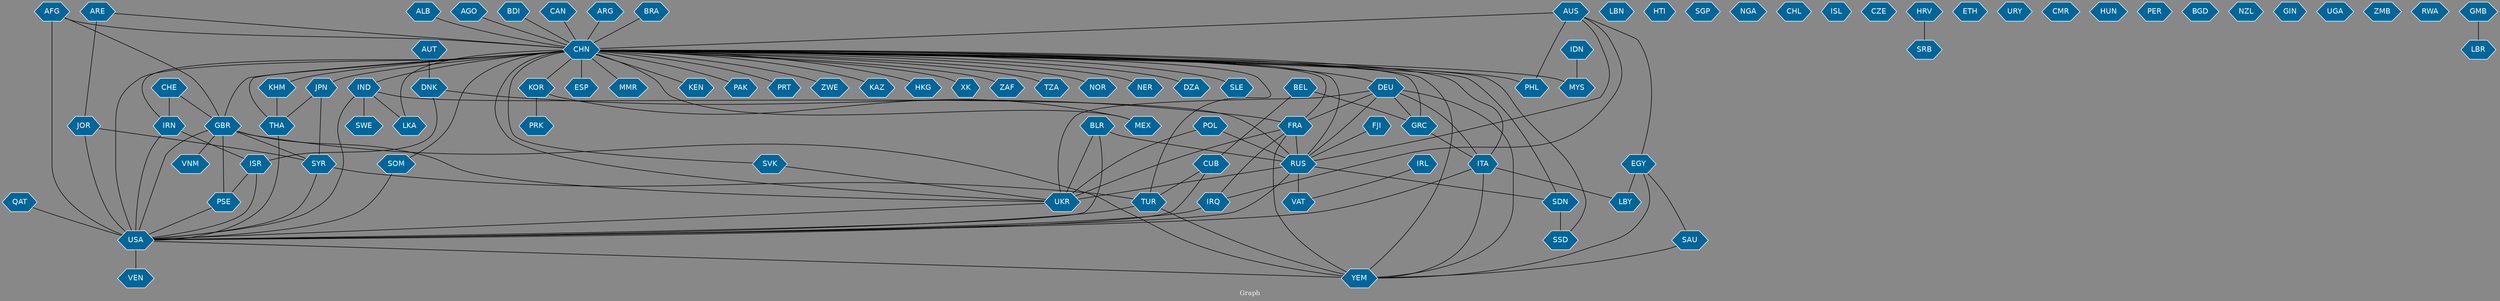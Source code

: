 // Countries together in item graph
graph {
	graph [bgcolor="#888888" fontcolor=white fontsize=12 label="Graph" outputorder=edgesfirst overlap=prism]
	node [color=white fillcolor="#006699" fontcolor=white fontname=Helvetica shape=hexagon style=filled]
	edge [arrowhead=open color=black fontcolor=white fontname=Courier fontsize=12]
		KOR [label=KOR]
		CHN [label=CHN]
		IRN [label=IRN]
		UKR [label=UKR]
		IRQ [label=IRQ]
		USA [label=USA]
		CAN [label=CAN]
		ESP [label=ESP]
		AFG [label=AFG]
		AUS [label=AUS]
		FRA [label=FRA]
		MEX [label=MEX]
		CUB [label=CUB]
		JOR [label=JOR]
		LKA [label=LKA]
		TUR [label=TUR]
		RUS [label=RUS]
		DEU [label=DEU]
		GRC [label=GRC]
		DNK [label=DNK]
		PSE [label=PSE]
		IND [label=IND]
		EGY [label=EGY]
		GBR [label=GBR]
		CHE [label=CHE]
		SYR [label=SYR]
		LBN [label=LBN]
		LBY [label=LBY]
		HTI [label=HTI]
		MMR [label=MMR]
		QAT [label=QAT]
		ARG [label=ARG]
		SGP [label=SGP]
		ARE [label=ARE]
		YEM [label=YEM]
		ITA [label=ITA]
		NGA [label=NGA]
		CHL [label=CHL]
		VEN [label=VEN]
		JPN [label=JPN]
		ISL [label=ISL]
		KEN [label=KEN]
		PHL [label=PHL]
		BLR [label=BLR]
		SVK [label=SVK]
		CZE [label=CZE]
		BRA [label=BRA]
		KHM [label=KHM]
		IDN [label=IDN]
		THA [label=THA]
		ALB [label=ALB]
		SRB [label=SRB]
		HRV [label=HRV]
		AGO [label=AGO]
		ETH [label=ETH]
		MYS [label=MYS]
		PAK [label=PAK]
		PRK [label=PRK]
		PRT [label=PRT]
		VAT [label=VAT]
		ISR [label=ISR]
		URY [label=URY]
		POL [label=POL]
		ZWE [label=ZWE]
		SDN [label=SDN]
		CMR [label=CMR]
		AUT [label=AUT]
		KAZ [label=KAZ]
		SAU [label=SAU]
		SWE [label=SWE]
		SOM [label=SOM]
		BEL [label=BEL]
		IRL [label=IRL]
		HKG [label=HKG]
		HUN [label=HUN]
		VNM [label=VNM]
		PER [label=PER]
		BGD [label=BGD]
		XK [label=XK]
		ZAF [label=ZAF]
		SSD [label=SSD]
		NZL [label=NZL]
		TZA [label=TZA]
		NOR [label=NOR]
		NER [label=NER]
		GIN [label=GIN]
		BDI [label=BDI]
		UGA [label=UGA]
		ZMB [label=ZMB]
		FJI [label=FJI]
		DZA [label=DZA]
		RWA [label=RWA]
		GMB [label=GMB]
		LBR [label=LBR]
		SLE [label=SLE]
			AUT -- DNK [weight=1]
			CHN -- NER [weight=1]
			IDN -- MYS [weight=2]
			SYR -- TUR [weight=4]
			CUB -- TUR [weight=1]
			SAU -- YEM [weight=1]
			GBR -- YEM [weight=1]
			CHN -- TZA [weight=1]
			CHN -- TUR [weight=2]
			CHN -- SVK [weight=1]
			ISR -- PSE [weight=2]
			IRL -- VAT [weight=1]
			FRA -- YEM [weight=1]
			AFG -- GBR [weight=1]
			JOR -- SYR [weight=1]
			CHN -- MEX [weight=1]
			KOR -- MEX [weight=1]
			BDI -- CHN [weight=1]
			BEL -- GRC [weight=1]
			CHN -- ZWE [weight=1]
			HRV -- SRB [weight=3]
			IRN -- ISR [weight=4]
			IND -- SWE [weight=1]
			GBR -- PSE [weight=1]
			CHN -- ZAF [weight=1]
			SDN -- SSD [weight=2]
			USA -- YEM [weight=2]
			DEU -- YEM [weight=1]
			TUR -- USA [weight=2]
			CHN -- ESP [weight=2]
			RUS -- SDN [weight=1]
			ARG -- CHN [weight=6]
			CHN -- SDN [weight=1]
			CHN -- GRC [weight=9]
			KOR -- PRK [weight=1]
			AUS -- EGY [weight=2]
			DEU -- RUS [weight=4]
			CHN -- USA [weight=31]
			JPN -- THA [weight=1]
			QAT -- USA [weight=1]
			FJI -- RUS [weight=1]
			CHN -- GBR [weight=8]
			CHN -- DZA [weight=1]
			EGY -- YEM [weight=1]
			CHN -- PRT [weight=1]
			BLR -- RUS [weight=1]
			IND -- USA [weight=1]
			DEU -- ITA [weight=1]
			CHN -- IND [weight=4]
			CHN -- XK [weight=1]
			AUS -- IRQ [weight=1]
			THA -- USA [weight=1]
			CAN -- CHN [weight=3]
			BLR -- UKR [weight=4]
			TUR -- YEM [weight=1]
			ARE -- JOR [weight=2]
			CHN -- KAZ [weight=1]
			CHN -- JPN [weight=4]
			BEL -- CUB [weight=1]
			UKR -- USA [weight=8]
			PSE -- USA [weight=1]
			CHN -- FRA [weight=2]
			ISR -- USA [weight=2]
			DEU -- GRC [weight=9]
			ALB -- CHN [weight=1]
			GBR -- SYR [weight=3]
			USA -- VEN [weight=2]
			DEU -- FRA [weight=5]
			CHN -- THA [weight=1]
			CHN -- SOM [weight=1]
			CHN -- KEN [weight=4]
			CHN -- LKA [weight=5]
			CHN -- KHM [weight=2]
			GMB -- LBR [weight=1]
			IND -- LKA [weight=2]
			KHM -- THA [weight=1]
			CHN -- MMR [weight=6]
			CHE -- IRN [weight=1]
			CHN -- ITA [weight=1]
			AGO -- CHN [weight=2]
			CHN -- SSD [weight=1]
			CHN -- PHL [weight=2]
			SOM -- USA [weight=1]
			CHN -- UKR [weight=2]
			RUS -- UKR [weight=14]
			ITA -- USA [weight=2]
			JOR -- USA [weight=2]
			FRA -- RUS [weight=4]
			IRN -- USA [weight=2]
			DNK -- ISR [weight=1]
			POL -- RUS [weight=1]
			EGY -- LBY [weight=4]
			BRA -- CHN [weight=1]
			CHN -- KOR [weight=1]
			GBR -- USA [weight=5]
			ITA -- YEM [weight=1]
			GRC -- ITA [weight=1]
			SYR -- USA [weight=2]
			DEU -- UKR [weight=6]
			EGY -- SAU [weight=1]
			ITA -- LBY [weight=1]
			AFG -- CHN [weight=1]
			IRQ -- USA [weight=3]
			CHN -- IRN [weight=2]
			ARE -- CHN [weight=1]
			FRA -- IRQ [weight=1]
			IND -- RUS [weight=1]
			BLR -- USA [weight=1]
			JPN -- SYR [weight=1]
			GBR -- UKR [weight=1]
			RUS -- VAT [weight=2]
			AUS -- RUS [weight=2]
			CHN -- RUS [weight=7]
			RUS -- USA [weight=4]
			SVK -- UKR [weight=1]
			AUS -- PHL [weight=1]
			CHN -- DEU [weight=1]
			CUB -- USA [weight=3]
			DNK -- FRA [weight=1]
			POL -- UKR [weight=1]
			CHN -- MYS [weight=1]
			CHN -- NOR [weight=4]
			CHN -- YEM [weight=1]
			CHN -- SLE [weight=1]
			AUS -- CHN [weight=4]
			CHN -- PAK [weight=6]
			GBR -- VNM [weight=2]
			FRA -- UKR [weight=5]
			CHE -- GBR [weight=1]
			AFG -- USA [weight=3]
			CHN -- HKG [weight=1]
}